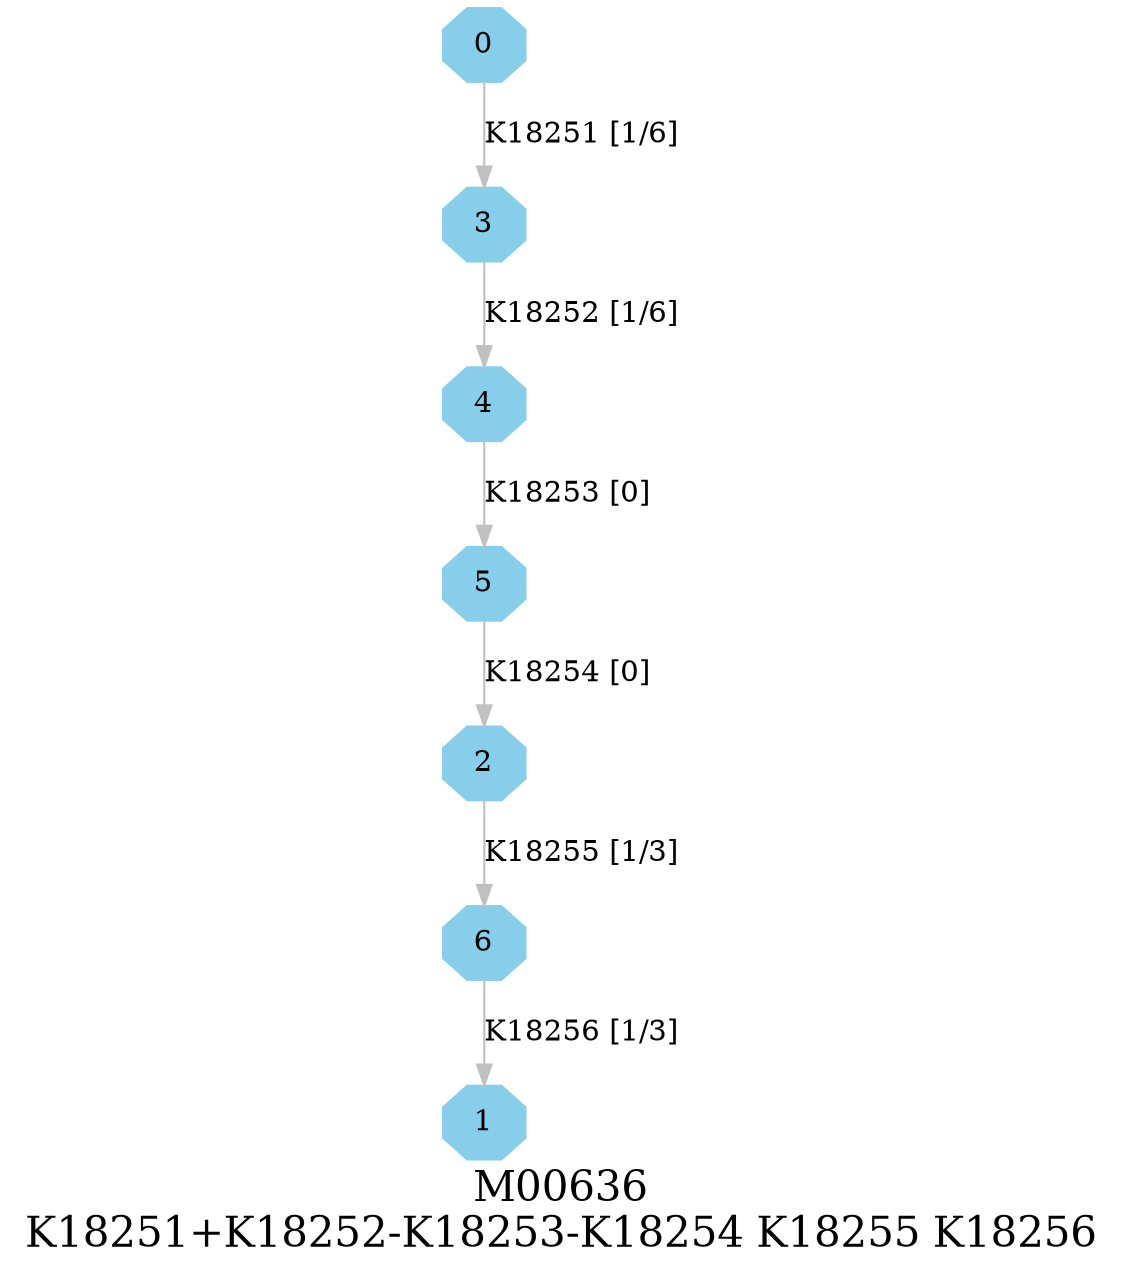 digraph G {
graph [label="M00636
K18251+K18252-K18253-K18254 K18255 K18256",fontsize=20];
node [shape=box,style=filled];
edge [len=3,color=grey];
{node [width=.3,height=.3,shape=octagon,style=filled,color=skyblue] 0 1 2 3 4 5 6 }
0 -> 3 [label="K18251 [1/6]"];
2 -> 6 [label="K18255 [1/3]"];
3 -> 4 [label="K18252 [1/6]"];
4 -> 5 [label="K18253 [0]"];
5 -> 2 [label="K18254 [0]"];
6 -> 1 [label="K18256 [1/3]"];
}